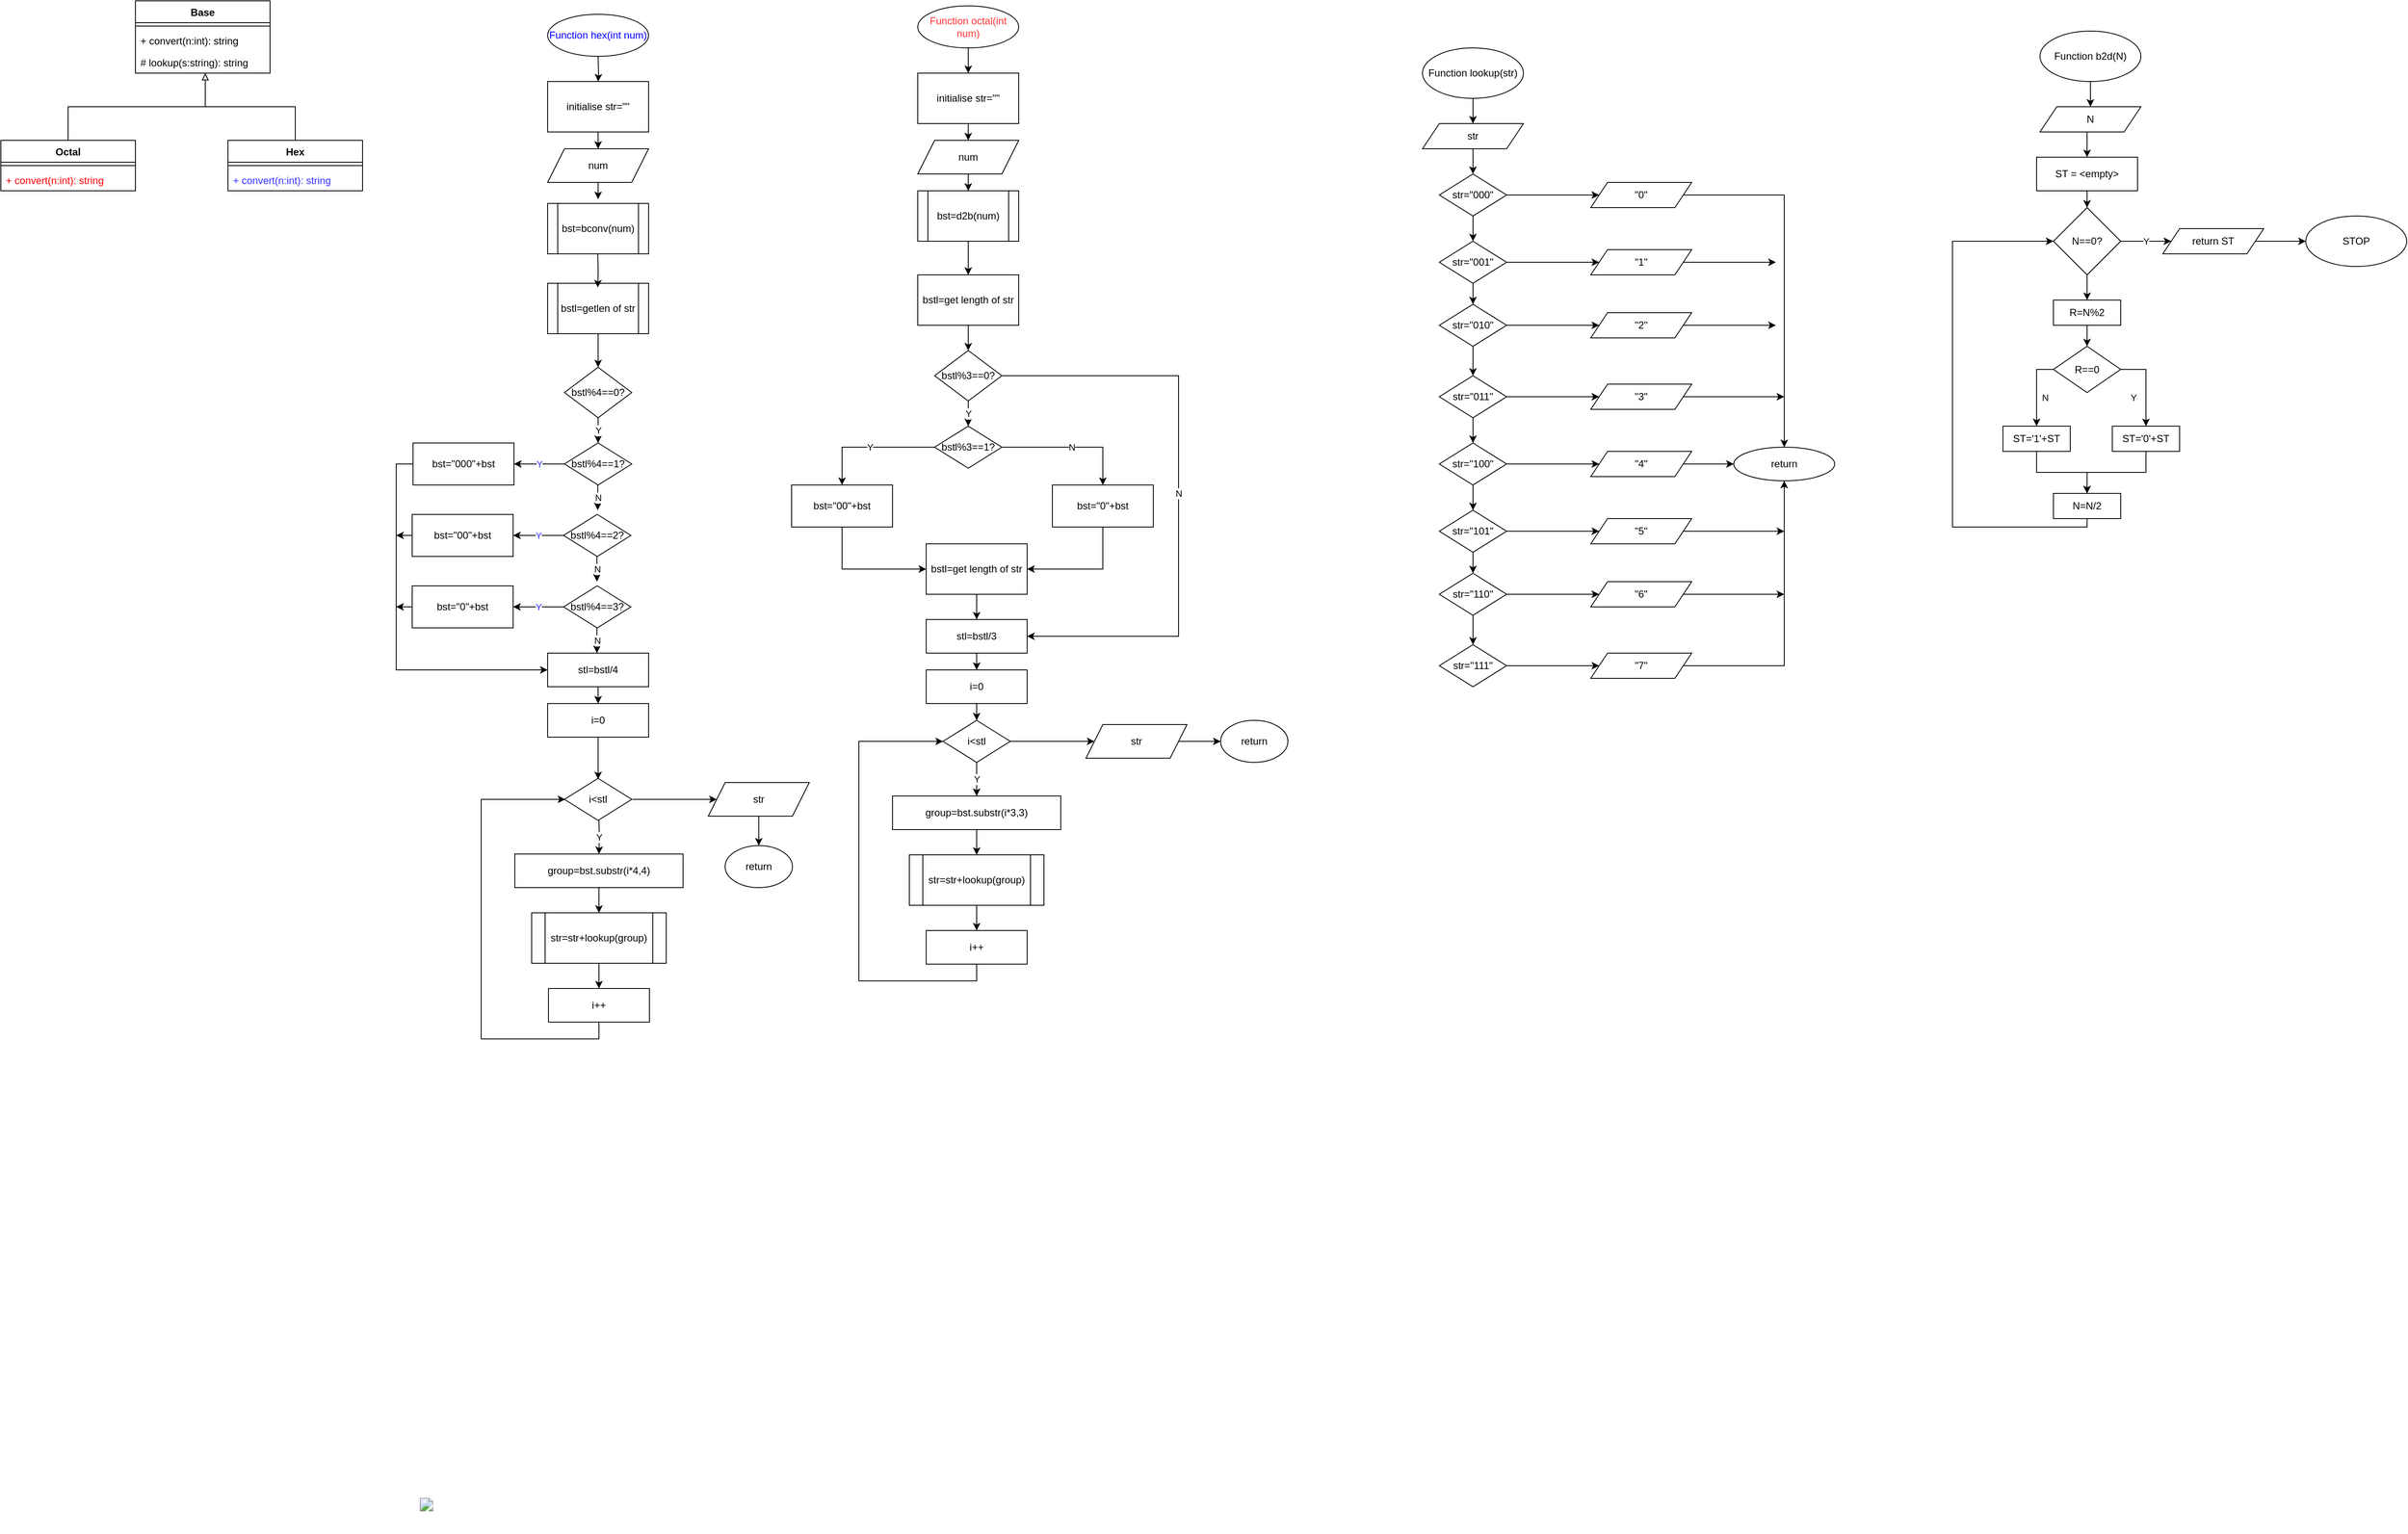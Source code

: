 <mxfile version="14.7.3" type="device"><diagram id="WZ2y0kcFD7Qu1_ci7FVv" name="Page-1"><mxGraphModel dx="2012" dy="1757" grid="1" gridSize="10" guides="1" tooltips="1" connect="1" arrows="1" fold="1" page="1" pageScale="1" pageWidth="827" pageHeight="1169" math="0" shadow="0"><root><mxCell id="0"/><mxCell id="1" parent="0"/><mxCell id="95zQDgm52c0PfrYz4R6K-76" value="" style="edgeStyle=orthogonalEdgeStyle;rounded=0;orthogonalLoop=1;jettySize=auto;html=1;" parent="1" source="95zQDgm52c0PfrYz4R6K-40" target="95zQDgm52c0PfrYz4R6K-42" edge="1"><mxGeometry relative="1" as="geometry"/></mxCell><mxCell id="95zQDgm52c0PfrYz4R6K-40" value="Function octal(int num)" style="ellipse;whiteSpace=wrap;html=1;fontColor=#FF3333;" parent="1" vertex="1"><mxGeometry x="310" y="-20" width="120" height="50" as="geometry"/></mxCell><mxCell id="95zQDgm52c0PfrYz4R6K-52" value="" style="edgeStyle=orthogonalEdgeStyle;rounded=0;orthogonalLoop=1;jettySize=auto;html=1;" parent="1" source="95zQDgm52c0PfrYz4R6K-41" target="95zQDgm52c0PfrYz4R6K-43" edge="1"><mxGeometry relative="1" as="geometry"/></mxCell><mxCell id="95zQDgm52c0PfrYz4R6K-41" value="num" style="shape=parallelogram;perimeter=parallelogramPerimeter;whiteSpace=wrap;html=1;fixedSize=1;" parent="1" vertex="1"><mxGeometry x="310" y="140" width="120" height="40" as="geometry"/></mxCell><mxCell id="95zQDgm52c0PfrYz4R6K-51" style="edgeStyle=orthogonalEdgeStyle;rounded=0;orthogonalLoop=1;jettySize=auto;html=1;exitX=0.5;exitY=1;exitDx=0;exitDy=0;entryX=0.5;entryY=0;entryDx=0;entryDy=0;" parent="1" source="95zQDgm52c0PfrYz4R6K-42" target="95zQDgm52c0PfrYz4R6K-41" edge="1"><mxGeometry relative="1" as="geometry"/></mxCell><mxCell id="95zQDgm52c0PfrYz4R6K-42" value="initialise str=&quot;&quot;" style="rounded=0;whiteSpace=wrap;html=1;" parent="1" vertex="1"><mxGeometry x="310" y="60" width="120" height="60" as="geometry"/></mxCell><mxCell id="95zQDgm52c0PfrYz4R6K-53" value="" style="edgeStyle=orthogonalEdgeStyle;rounded=0;orthogonalLoop=1;jettySize=auto;html=1;" parent="1" source="95zQDgm52c0PfrYz4R6K-43" target="95zQDgm52c0PfrYz4R6K-44" edge="1"><mxGeometry relative="1" as="geometry"/></mxCell><mxCell id="95zQDgm52c0PfrYz4R6K-43" value="bst=d2b(num)" style="shape=process;whiteSpace=wrap;html=1;backgroundOutline=1;" parent="1" vertex="1"><mxGeometry x="310" y="200" width="120" height="60" as="geometry"/></mxCell><mxCell id="95zQDgm52c0PfrYz4R6K-54" value="" style="edgeStyle=orthogonalEdgeStyle;rounded=0;orthogonalLoop=1;jettySize=auto;html=1;" parent="1" source="95zQDgm52c0PfrYz4R6K-44" target="95zQDgm52c0PfrYz4R6K-45" edge="1"><mxGeometry relative="1" as="geometry"/></mxCell><mxCell id="95zQDgm52c0PfrYz4R6K-44" value="bstl=get length of str" style="rounded=0;whiteSpace=wrap;html=1;" parent="1" vertex="1"><mxGeometry x="310" y="300" width="120" height="60" as="geometry"/></mxCell><mxCell id="95zQDgm52c0PfrYz4R6K-55" value="Y" style="edgeStyle=orthogonalEdgeStyle;rounded=0;orthogonalLoop=1;jettySize=auto;html=1;exitX=0.5;exitY=1;exitDx=0;exitDy=0;entryX=0.5;entryY=0;entryDx=0;entryDy=0;" parent="1" source="95zQDgm52c0PfrYz4R6K-45" target="95zQDgm52c0PfrYz4R6K-46" edge="1"><mxGeometry relative="1" as="geometry"/></mxCell><mxCell id="95zQDgm52c0PfrYz4R6K-89" value="N" style="edgeStyle=orthogonalEdgeStyle;rounded=0;orthogonalLoop=1;jettySize=auto;html=1;exitX=1;exitY=0.5;exitDx=0;exitDy=0;entryX=1;entryY=0.5;entryDx=0;entryDy=0;" parent="1" source="95zQDgm52c0PfrYz4R6K-45" target="95zQDgm52c0PfrYz4R6K-56" edge="1"><mxGeometry relative="1" as="geometry"><Array as="points"><mxPoint x="620" y="420"/><mxPoint x="620" y="730"/></Array></mxGeometry></mxCell><mxCell id="95zQDgm52c0PfrYz4R6K-45" value="bstl%3==0?" style="rhombus;whiteSpace=wrap;html=1;" parent="1" vertex="1"><mxGeometry x="330" y="390" width="80" height="60" as="geometry"/></mxCell><mxCell id="95zQDgm52c0PfrYz4R6K-48" value="Y" style="edgeStyle=orthogonalEdgeStyle;rounded=0;orthogonalLoop=1;jettySize=auto;html=1;exitX=0;exitY=0.5;exitDx=0;exitDy=0;entryX=0.5;entryY=0;entryDx=0;entryDy=0;" parent="1" source="95zQDgm52c0PfrYz4R6K-46" target="95zQDgm52c0PfrYz4R6K-47" edge="1"><mxGeometry relative="1" as="geometry"/></mxCell><mxCell id="95zQDgm52c0PfrYz4R6K-50" value="N" style="edgeStyle=orthogonalEdgeStyle;rounded=0;orthogonalLoop=1;jettySize=auto;html=1;exitX=1;exitY=0.5;exitDx=0;exitDy=0;entryX=0.5;entryY=0;entryDx=0;entryDy=0;" parent="1" source="95zQDgm52c0PfrYz4R6K-46" target="95zQDgm52c0PfrYz4R6K-49" edge="1"><mxGeometry relative="1" as="geometry"/></mxCell><mxCell id="95zQDgm52c0PfrYz4R6K-46" value="bstl%3==1?" style="rhombus;whiteSpace=wrap;html=1;" parent="1" vertex="1"><mxGeometry x="330" y="480" width="80" height="50" as="geometry"/></mxCell><mxCell id="95zQDgm52c0PfrYz4R6K-58" style="edgeStyle=orthogonalEdgeStyle;rounded=0;orthogonalLoop=1;jettySize=auto;html=1;exitX=0.5;exitY=1;exitDx=0;exitDy=0;entryX=0;entryY=0.5;entryDx=0;entryDy=0;" parent="1" source="95zQDgm52c0PfrYz4R6K-47" target="95zQDgm52c0PfrYz4R6K-57" edge="1"><mxGeometry relative="1" as="geometry"/></mxCell><mxCell id="95zQDgm52c0PfrYz4R6K-47" value="bst=&quot;00&quot;+bst" style="rounded=0;whiteSpace=wrap;html=1;" parent="1" vertex="1"><mxGeometry x="160" y="550" width="120" height="50" as="geometry"/></mxCell><mxCell id="95zQDgm52c0PfrYz4R6K-59" style="edgeStyle=orthogonalEdgeStyle;rounded=0;orthogonalLoop=1;jettySize=auto;html=1;exitX=0.5;exitY=1;exitDx=0;exitDy=0;entryX=1;entryY=0.5;entryDx=0;entryDy=0;" parent="1" source="95zQDgm52c0PfrYz4R6K-49" target="95zQDgm52c0PfrYz4R6K-57" edge="1"><mxGeometry relative="1" as="geometry"/></mxCell><mxCell id="95zQDgm52c0PfrYz4R6K-49" value="bst=&quot;0&quot;+bst" style="rounded=0;whiteSpace=wrap;html=1;" parent="1" vertex="1"><mxGeometry x="470" y="550" width="120" height="50" as="geometry"/></mxCell><mxCell id="95zQDgm52c0PfrYz4R6K-72" style="edgeStyle=orthogonalEdgeStyle;rounded=0;orthogonalLoop=1;jettySize=auto;html=1;exitX=0.5;exitY=1;exitDx=0;exitDy=0;entryX=0.5;entryY=0;entryDx=0;entryDy=0;" parent="1" source="95zQDgm52c0PfrYz4R6K-56" target="95zQDgm52c0PfrYz4R6K-61" edge="1"><mxGeometry relative="1" as="geometry"/></mxCell><mxCell id="95zQDgm52c0PfrYz4R6K-56" value="stl=bstl/3" style="rounded=0;whiteSpace=wrap;html=1;" parent="1" vertex="1"><mxGeometry x="320" y="710" width="120" height="40" as="geometry"/></mxCell><mxCell id="95zQDgm52c0PfrYz4R6K-60" style="edgeStyle=orthogonalEdgeStyle;rounded=0;orthogonalLoop=1;jettySize=auto;html=1;exitX=0.5;exitY=1;exitDx=0;exitDy=0;entryX=0.5;entryY=0;entryDx=0;entryDy=0;" parent="1" source="95zQDgm52c0PfrYz4R6K-57" target="95zQDgm52c0PfrYz4R6K-56" edge="1"><mxGeometry relative="1" as="geometry"/></mxCell><mxCell id="95zQDgm52c0PfrYz4R6K-57" value="bstl=get length of str" style="rounded=0;whiteSpace=wrap;html=1;" parent="1" vertex="1"><mxGeometry x="320" y="620" width="120" height="60" as="geometry"/></mxCell><mxCell id="95zQDgm52c0PfrYz4R6K-73" style="edgeStyle=orthogonalEdgeStyle;rounded=0;orthogonalLoop=1;jettySize=auto;html=1;exitX=0.5;exitY=1;exitDx=0;exitDy=0;entryX=0.5;entryY=0;entryDx=0;entryDy=0;" parent="1" source="95zQDgm52c0PfrYz4R6K-61" target="95zQDgm52c0PfrYz4R6K-62" edge="1"><mxGeometry relative="1" as="geometry"/></mxCell><mxCell id="95zQDgm52c0PfrYz4R6K-61" value="i=0" style="rounded=0;whiteSpace=wrap;html=1;" parent="1" vertex="1"><mxGeometry x="320" y="770" width="120" height="40" as="geometry"/></mxCell><mxCell id="95zQDgm52c0PfrYz4R6K-68" value="Y" style="edgeStyle=orthogonalEdgeStyle;rounded=0;orthogonalLoop=1;jettySize=auto;html=1;exitX=0.5;exitY=1;exitDx=0;exitDy=0;" parent="1" source="95zQDgm52c0PfrYz4R6K-62" target="95zQDgm52c0PfrYz4R6K-65" edge="1"><mxGeometry relative="1" as="geometry"/></mxCell><mxCell id="95zQDgm52c0PfrYz4R6K-69" style="edgeStyle=orthogonalEdgeStyle;rounded=0;orthogonalLoop=1;jettySize=auto;html=1;exitX=1;exitY=0.5;exitDx=0;exitDy=0;" parent="1" source="95zQDgm52c0PfrYz4R6K-62" edge="1"><mxGeometry relative="1" as="geometry"><mxPoint x="520" y="855" as="targetPoint"/></mxGeometry></mxCell><mxCell id="95zQDgm52c0PfrYz4R6K-62" value="i&amp;lt;stl" style="rhombus;whiteSpace=wrap;html=1;" parent="1" vertex="1"><mxGeometry x="340" y="830" width="80" height="50" as="geometry"/></mxCell><mxCell id="95zQDgm52c0PfrYz4R6K-75" value="" style="edgeStyle=orthogonalEdgeStyle;rounded=0;orthogonalLoop=1;jettySize=auto;html=1;" parent="1" source="95zQDgm52c0PfrYz4R6K-64" target="95zQDgm52c0PfrYz4R6K-66" edge="1"><mxGeometry relative="1" as="geometry"/></mxCell><mxCell id="95zQDgm52c0PfrYz4R6K-64" value="str=str+lookup(group)" style="shape=process;whiteSpace=wrap;html=1;backgroundOutline=1;" parent="1" vertex="1"><mxGeometry x="300" y="990" width="160" height="60" as="geometry"/></mxCell><mxCell id="95zQDgm52c0PfrYz4R6K-74" style="edgeStyle=orthogonalEdgeStyle;rounded=0;orthogonalLoop=1;jettySize=auto;html=1;exitX=0.5;exitY=1;exitDx=0;exitDy=0;entryX=0.5;entryY=0;entryDx=0;entryDy=0;" parent="1" source="95zQDgm52c0PfrYz4R6K-65" target="95zQDgm52c0PfrYz4R6K-64" edge="1"><mxGeometry relative="1" as="geometry"/></mxCell><mxCell id="95zQDgm52c0PfrYz4R6K-65" value="group=bst.substr(i*3,3)" style="rounded=0;whiteSpace=wrap;html=1;" parent="1" vertex="1"><mxGeometry x="280" y="920" width="200" height="40" as="geometry"/></mxCell><mxCell id="95zQDgm52c0PfrYz4R6K-67" style="edgeStyle=orthogonalEdgeStyle;rounded=0;orthogonalLoop=1;jettySize=auto;html=1;exitX=0.5;exitY=1;exitDx=0;exitDy=0;entryX=0;entryY=0.5;entryDx=0;entryDy=0;" parent="1" source="95zQDgm52c0PfrYz4R6K-66" target="95zQDgm52c0PfrYz4R6K-62" edge="1"><mxGeometry relative="1" as="geometry"><Array as="points"><mxPoint x="380" y="1140"/><mxPoint x="240" y="1140"/><mxPoint x="240" y="855"/></Array></mxGeometry></mxCell><mxCell id="95zQDgm52c0PfrYz4R6K-66" value="i++" style="rounded=0;whiteSpace=wrap;html=1;" parent="1" vertex="1"><mxGeometry x="320" y="1080" width="120" height="40" as="geometry"/></mxCell><mxCell id="95zQDgm52c0PfrYz4R6K-91" value="" style="edgeStyle=orthogonalEdgeStyle;rounded=0;orthogonalLoop=1;jettySize=auto;html=1;" parent="1" source="95zQDgm52c0PfrYz4R6K-71" target="95zQDgm52c0PfrYz4R6K-90" edge="1"><mxGeometry relative="1" as="geometry"/></mxCell><mxCell id="95zQDgm52c0PfrYz4R6K-71" value="str" style="shape=parallelogram;perimeter=parallelogramPerimeter;whiteSpace=wrap;html=1;fixedSize=1;" parent="1" vertex="1"><mxGeometry x="510" y="835" width="120" height="40" as="geometry"/></mxCell><mxCell id="95zQDgm52c0PfrYz4R6K-77" style="edgeStyle=orthogonalEdgeStyle;rounded=0;orthogonalLoop=1;jettySize=auto;html=1;exitX=1;exitY=0.5;exitDx=0;exitDy=0;entryX=0.5;entryY=0;entryDx=0;entryDy=0;" parent="1" source="95zQDgm52c0PfrYz4R6K-4" target="95zQDgm52c0PfrYz4R6K-81" edge="1"><mxGeometry relative="1" as="geometry"><mxPoint x="1320" y="340" as="targetPoint"/></mxGeometry></mxCell><mxCell id="YGSqyDXbmqPJNCdZ4Rmx-1" value="Function b2d(N)" style="ellipse;whiteSpace=wrap;html=1;" parent="1" vertex="1"><mxGeometry x="1644" y="10" width="120" height="60" as="geometry"/></mxCell><mxCell id="YGSqyDXbmqPJNCdZ4Rmx-2" value="STOP" style="ellipse;whiteSpace=wrap;html=1;" parent="1" vertex="1"><mxGeometry x="1960" y="230" width="120" height="60" as="geometry"/></mxCell><mxCell id="YGSqyDXbmqPJNCdZ4Rmx-3" value="N" style="shape=parallelogram;perimeter=parallelogramPerimeter;whiteSpace=wrap;html=1;fixedSize=1;" parent="1" vertex="1"><mxGeometry x="1644" y="100" width="120" height="30" as="geometry"/></mxCell><mxCell id="YGSqyDXbmqPJNCdZ4Rmx-9" style="edgeStyle=orthogonalEdgeStyle;rounded=0;orthogonalLoop=1;jettySize=auto;html=1;exitX=0.5;exitY=1;exitDx=0;exitDy=0;entryX=0.5;entryY=0;entryDx=0;entryDy=0;" parent="1" source="YGSqyDXbmqPJNCdZ4Rmx-1" target="YGSqyDXbmqPJNCdZ4Rmx-3" edge="1"><mxGeometry x="910" y="10" as="geometry"><mxPoint x="1704" y="80" as="sourcePoint"/></mxGeometry></mxCell><mxCell id="YGSqyDXbmqPJNCdZ4Rmx-4" value="ST = &amp;lt;empty&amp;gt;" style="rounded=0;whiteSpace=wrap;html=1;" parent="1" vertex="1"><mxGeometry x="1640" y="160" width="120" height="40" as="geometry"/></mxCell><mxCell id="YGSqyDXbmqPJNCdZ4Rmx-10" style="edgeStyle=orthogonalEdgeStyle;rounded=0;orthogonalLoop=1;jettySize=auto;html=1;exitX=0.5;exitY=1;exitDx=0;exitDy=0;entryX=0.5;entryY=0;entryDx=0;entryDy=0;" parent="1" source="YGSqyDXbmqPJNCdZ4Rmx-3" target="YGSqyDXbmqPJNCdZ4Rmx-4" edge="1"><mxGeometry x="910" y="10" as="geometry"/></mxCell><mxCell id="YGSqyDXbmqPJNCdZ4Rmx-6" value="Y" style="edgeStyle=orthogonalEdgeStyle;rounded=0;orthogonalLoop=1;jettySize=auto;html=1;exitX=1;exitY=0.5;exitDx=0;exitDy=0;" parent="1" source="YGSqyDXbmqPJNCdZ4Rmx-5" edge="1"><mxGeometry x="910" y="10" as="geometry"><mxPoint x="1800" y="260" as="targetPoint"/></mxGeometry></mxCell><mxCell id="YGSqyDXbmqPJNCdZ4Rmx-5" value="N==0?" style="rhombus;whiteSpace=wrap;html=1;" parent="1" vertex="1"><mxGeometry x="1660" y="220" width="80" height="80" as="geometry"/></mxCell><mxCell id="YGSqyDXbmqPJNCdZ4Rmx-11" style="edgeStyle=orthogonalEdgeStyle;rounded=0;orthogonalLoop=1;jettySize=auto;html=1;exitX=0.5;exitY=1;exitDx=0;exitDy=0;entryX=0.5;entryY=0;entryDx=0;entryDy=0;" parent="1" source="YGSqyDXbmqPJNCdZ4Rmx-4" target="YGSqyDXbmqPJNCdZ4Rmx-5" edge="1"><mxGeometry x="910" y="10" as="geometry"/></mxCell><mxCell id="YGSqyDXbmqPJNCdZ4Rmx-8" style="edgeStyle=orthogonalEdgeStyle;rounded=0;orthogonalLoop=1;jettySize=auto;html=1;exitX=1;exitY=0.5;exitDx=0;exitDy=0;entryX=0;entryY=0.5;entryDx=0;entryDy=0;" parent="1" source="YGSqyDXbmqPJNCdZ4Rmx-7" target="YGSqyDXbmqPJNCdZ4Rmx-2" edge="1"><mxGeometry x="910" y="10" as="geometry"/></mxCell><mxCell id="YGSqyDXbmqPJNCdZ4Rmx-7" value="return ST" style="shape=parallelogram;perimeter=parallelogramPerimeter;whiteSpace=wrap;html=1;fixedSize=1;" parent="1" vertex="1"><mxGeometry x="1790" y="245" width="120" height="30" as="geometry"/></mxCell><mxCell id="YGSqyDXbmqPJNCdZ4Rmx-12" value="R=N%2" style="rounded=0;whiteSpace=wrap;html=1;" parent="1" vertex="1"><mxGeometry x="1660" y="330" width="80" height="30" as="geometry"/></mxCell><mxCell id="YGSqyDXbmqPJNCdZ4Rmx-15" style="edgeStyle=orthogonalEdgeStyle;rounded=0;orthogonalLoop=1;jettySize=auto;html=1;exitX=0.5;exitY=1;exitDx=0;exitDy=0;entryX=0.5;entryY=0;entryDx=0;entryDy=0;" parent="1" source="YGSqyDXbmqPJNCdZ4Rmx-5" target="YGSqyDXbmqPJNCdZ4Rmx-12" edge="1"><mxGeometry x="910" y="10" as="geometry"/></mxCell><mxCell id="YGSqyDXbmqPJNCdZ4Rmx-14" style="edgeStyle=orthogonalEdgeStyle;rounded=0;orthogonalLoop=1;jettySize=auto;html=1;exitX=0.5;exitY=1;exitDx=0;exitDy=0;entryX=0;entryY=0.5;entryDx=0;entryDy=0;" parent="1" source="YGSqyDXbmqPJNCdZ4Rmx-13" target="YGSqyDXbmqPJNCdZ4Rmx-5" edge="1"><mxGeometry x="910" y="10" as="geometry"><Array as="points"><mxPoint x="1700" y="600"/><mxPoint x="1540" y="600"/><mxPoint x="1540" y="260"/></Array></mxGeometry></mxCell><mxCell id="YGSqyDXbmqPJNCdZ4Rmx-13" value="N=N/2" style="rounded=0;whiteSpace=wrap;html=1;" parent="1" vertex="1"><mxGeometry x="1660" y="560" width="80" height="30" as="geometry"/></mxCell><mxCell id="YGSqyDXbmqPJNCdZ4Rmx-18" style="edgeStyle=orthogonalEdgeStyle;rounded=0;orthogonalLoop=1;jettySize=auto;html=1;exitX=0.5;exitY=1;exitDx=0;exitDy=0;entryX=0.5;entryY=0;entryDx=0;entryDy=0;" parent="1" source="YGSqyDXbmqPJNCdZ4Rmx-16" target="YGSqyDXbmqPJNCdZ4Rmx-13" edge="1"><mxGeometry x="910" y="10" as="geometry"/></mxCell><mxCell id="YGSqyDXbmqPJNCdZ4Rmx-16" value="ST='0'+ST" style="rounded=0;whiteSpace=wrap;html=1;" parent="1" vertex="1"><mxGeometry x="1730" y="480" width="80" height="30" as="geometry"/></mxCell><mxCell id="kMnoJ-CRtBNepkBnAxMt-1" value="R==0" style="rhombus;whiteSpace=wrap;html=1;" parent="1" vertex="1"><mxGeometry x="1660" y="385" width="80" height="55" as="geometry"/></mxCell><mxCell id="YGSqyDXbmqPJNCdZ4Rmx-17" value="Y" style="edgeStyle=orthogonalEdgeStyle;rounded=0;orthogonalLoop=1;jettySize=auto;html=1;exitX=1;exitY=0.5;exitDx=0;exitDy=0;entryX=0.5;entryY=0;entryDx=0;entryDy=0;" parent="1" source="kMnoJ-CRtBNepkBnAxMt-1" target="YGSqyDXbmqPJNCdZ4Rmx-16" edge="1"><mxGeometry x="910" y="10" as="geometry"><Array as="points"><mxPoint x="1770" y="413"/></Array></mxGeometry></mxCell><mxCell id="kMnoJ-CRtBNepkBnAxMt-2" style="edgeStyle=orthogonalEdgeStyle;rounded=0;orthogonalLoop=1;jettySize=auto;html=1;exitX=0.5;exitY=1;exitDx=0;exitDy=0;entryX=0.5;entryY=0;entryDx=0;entryDy=0;" parent="1" source="YGSqyDXbmqPJNCdZ4Rmx-12" target="kMnoJ-CRtBNepkBnAxMt-1" edge="1"><mxGeometry x="910" y="10" as="geometry"><mxPoint x="1700" y="360" as="sourcePoint"/><mxPoint x="1700" y="450" as="targetPoint"/></mxGeometry></mxCell><mxCell id="kMnoJ-CRtBNepkBnAxMt-5" style="edgeStyle=orthogonalEdgeStyle;rounded=0;orthogonalLoop=1;jettySize=auto;html=1;exitX=0.5;exitY=1;exitDx=0;exitDy=0;entryX=0.5;entryY=0;entryDx=0;entryDy=0;" parent="1" source="kMnoJ-CRtBNepkBnAxMt-3" target="YGSqyDXbmqPJNCdZ4Rmx-13" edge="1"><mxGeometry x="910" y="10" as="geometry"/></mxCell><mxCell id="kMnoJ-CRtBNepkBnAxMt-3" value="ST='1'+ST" style="rounded=0;whiteSpace=wrap;html=1;" parent="1" vertex="1"><mxGeometry x="1600" y="480" width="80" height="30" as="geometry"/></mxCell><mxCell id="kMnoJ-CRtBNepkBnAxMt-4" value="N" style="edgeStyle=orthogonalEdgeStyle;rounded=0;orthogonalLoop=1;jettySize=auto;html=1;exitX=0;exitY=0.5;exitDx=0;exitDy=0;entryX=0.5;entryY=0;entryDx=0;entryDy=0;" parent="1" source="kMnoJ-CRtBNepkBnAxMt-1" target="kMnoJ-CRtBNepkBnAxMt-3" edge="1"><mxGeometry x="910" y="10" as="geometry"/></mxCell><mxCell id="95zQDgm52c0PfrYz4R6K-1" value="Function lookup(str)" style="ellipse;whiteSpace=wrap;html=1;" parent="1" vertex="1"><mxGeometry x="910" y="30" width="120" height="60" as="geometry"/></mxCell><mxCell id="95zQDgm52c0PfrYz4R6K-2" value="str=&quot;000&quot;" style="rhombus;whiteSpace=wrap;html=1;" parent="1" vertex="1"><mxGeometry x="930" y="180" width="80" height="50" as="geometry"/></mxCell><mxCell id="95zQDgm52c0PfrYz4R6K-22" style="edgeStyle=orthogonalEdgeStyle;rounded=0;orthogonalLoop=1;jettySize=auto;html=1;exitX=0.5;exitY=1;exitDx=0;exitDy=0;entryX=0.5;entryY=0;entryDx=0;entryDy=0;" parent="1" source="95zQDgm52c0PfrYz4R6K-3" target="95zQDgm52c0PfrYz4R6K-2" edge="1"><mxGeometry x="910" y="10" as="geometry"/></mxCell><mxCell id="95zQDgm52c0PfrYz4R6K-3" value="str" style="shape=parallelogram;perimeter=parallelogramPerimeter;whiteSpace=wrap;html=1;fixedSize=1;" parent="1" vertex="1"><mxGeometry x="910" y="120" width="120" height="30" as="geometry"/></mxCell><mxCell id="95zQDgm52c0PfrYz4R6K-21" style="edgeStyle=orthogonalEdgeStyle;rounded=0;orthogonalLoop=1;jettySize=auto;html=1;exitX=0.5;exitY=1;exitDx=0;exitDy=0;entryX=0.5;entryY=0;entryDx=0;entryDy=0;" parent="1" source="95zQDgm52c0PfrYz4R6K-1" target="95zQDgm52c0PfrYz4R6K-3" edge="1"><mxGeometry x="910" y="10" as="geometry"/></mxCell><mxCell id="95zQDgm52c0PfrYz4R6K-4" value="&quot;0&quot;" style="shape=parallelogram;perimeter=parallelogramPerimeter;whiteSpace=wrap;html=1;fixedSize=1;" parent="1" vertex="1"><mxGeometry x="1110" y="190" width="120" height="30" as="geometry"/></mxCell><mxCell id="95zQDgm52c0PfrYz4R6K-26" style="edgeStyle=orthogonalEdgeStyle;rounded=0;orthogonalLoop=1;jettySize=auto;html=1;exitX=1;exitY=0.5;exitDx=0;exitDy=0;entryX=0;entryY=0.5;entryDx=0;entryDy=0;" parent="1" source="95zQDgm52c0PfrYz4R6K-2" target="95zQDgm52c0PfrYz4R6K-4" edge="1"><mxGeometry x="910" y="10" as="geometry"/></mxCell><mxCell id="95zQDgm52c0PfrYz4R6K-7" value="str=&quot;001&quot;" style="rhombus;whiteSpace=wrap;html=1;" parent="1" vertex="1"><mxGeometry x="930" y="260" width="80" height="50" as="geometry"/></mxCell><mxCell id="95zQDgm52c0PfrYz4R6K-23" style="edgeStyle=orthogonalEdgeStyle;rounded=0;orthogonalLoop=1;jettySize=auto;html=1;exitX=0.5;exitY=1;exitDx=0;exitDy=0;" parent="1" source="95zQDgm52c0PfrYz4R6K-2" target="95zQDgm52c0PfrYz4R6K-7" edge="1"><mxGeometry x="910" y="10" as="geometry"/></mxCell><mxCell id="95zQDgm52c0PfrYz4R6K-82" style="edgeStyle=orthogonalEdgeStyle;rounded=0;orthogonalLoop=1;jettySize=auto;html=1;exitX=1;exitY=0.5;exitDx=0;exitDy=0;" parent="1" source="95zQDgm52c0PfrYz4R6K-8" edge="1"><mxGeometry relative="1" as="geometry"><mxPoint x="1330" y="285" as="targetPoint"/></mxGeometry></mxCell><mxCell id="95zQDgm52c0PfrYz4R6K-8" value="&quot;1&quot;" style="shape=parallelogram;perimeter=parallelogramPerimeter;whiteSpace=wrap;html=1;fixedSize=1;" parent="1" vertex="1"><mxGeometry x="1110" y="270" width="120" height="30" as="geometry"/></mxCell><mxCell id="95zQDgm52c0PfrYz4R6K-27" style="edgeStyle=orthogonalEdgeStyle;rounded=0;orthogonalLoop=1;jettySize=auto;html=1;exitX=1;exitY=0.5;exitDx=0;exitDy=0;entryX=0;entryY=0.5;entryDx=0;entryDy=0;" parent="1" source="95zQDgm52c0PfrYz4R6K-7" target="95zQDgm52c0PfrYz4R6K-8" edge="1"><mxGeometry x="910" y="10" as="geometry"/></mxCell><mxCell id="95zQDgm52c0PfrYz4R6K-9" value="str=&quot;010&quot;" style="rhombus;whiteSpace=wrap;html=1;" parent="1" vertex="1"><mxGeometry x="930" y="335" width="80" height="50" as="geometry"/></mxCell><mxCell id="95zQDgm52c0PfrYz4R6K-24" style="edgeStyle=orthogonalEdgeStyle;rounded=0;orthogonalLoop=1;jettySize=auto;html=1;exitX=0.5;exitY=1;exitDx=0;exitDy=0;entryX=0.5;entryY=0;entryDx=0;entryDy=0;" parent="1" source="95zQDgm52c0PfrYz4R6K-7" target="95zQDgm52c0PfrYz4R6K-9" edge="1"><mxGeometry x="910" y="10" as="geometry"/></mxCell><mxCell id="95zQDgm52c0PfrYz4R6K-83" style="edgeStyle=orthogonalEdgeStyle;rounded=0;orthogonalLoop=1;jettySize=auto;html=1;exitX=1;exitY=0.5;exitDx=0;exitDy=0;" parent="1" source="95zQDgm52c0PfrYz4R6K-10" edge="1"><mxGeometry relative="1" as="geometry"><mxPoint x="1330" y="360" as="targetPoint"/></mxGeometry></mxCell><mxCell id="95zQDgm52c0PfrYz4R6K-10" value="&quot;2&quot;" style="shape=parallelogram;perimeter=parallelogramPerimeter;whiteSpace=wrap;html=1;fixedSize=1;" parent="1" vertex="1"><mxGeometry x="1110" y="345" width="120" height="30" as="geometry"/></mxCell><mxCell id="95zQDgm52c0PfrYz4R6K-28" style="edgeStyle=orthogonalEdgeStyle;rounded=0;orthogonalLoop=1;jettySize=auto;html=1;exitX=1;exitY=0.5;exitDx=0;exitDy=0;" parent="1" source="95zQDgm52c0PfrYz4R6K-9" target="95zQDgm52c0PfrYz4R6K-10" edge="1"><mxGeometry x="910" y="10" as="geometry"/></mxCell><mxCell id="95zQDgm52c0PfrYz4R6K-11" value="str=&quot;011&quot;" style="rhombus;whiteSpace=wrap;html=1;" parent="1" vertex="1"><mxGeometry x="930" y="420" width="80" height="50" as="geometry"/></mxCell><mxCell id="95zQDgm52c0PfrYz4R6K-25" style="edgeStyle=orthogonalEdgeStyle;rounded=0;orthogonalLoop=1;jettySize=auto;html=1;exitX=0.5;exitY=1;exitDx=0;exitDy=0;entryX=0.5;entryY=0;entryDx=0;entryDy=0;" parent="1" source="95zQDgm52c0PfrYz4R6K-9" target="95zQDgm52c0PfrYz4R6K-11" edge="1"><mxGeometry x="910" y="10" as="geometry"/></mxCell><mxCell id="95zQDgm52c0PfrYz4R6K-85" style="edgeStyle=orthogonalEdgeStyle;rounded=0;orthogonalLoop=1;jettySize=auto;html=1;exitX=1;exitY=0.5;exitDx=0;exitDy=0;" parent="1" source="95zQDgm52c0PfrYz4R6K-12" edge="1"><mxGeometry relative="1" as="geometry"><mxPoint x="1340" y="445" as="targetPoint"/></mxGeometry></mxCell><mxCell id="95zQDgm52c0PfrYz4R6K-12" value="&quot;3&quot;" style="shape=parallelogram;perimeter=parallelogramPerimeter;whiteSpace=wrap;html=1;fixedSize=1;" parent="1" vertex="1"><mxGeometry x="1110" y="430" width="120" height="30" as="geometry"/></mxCell><mxCell id="95zQDgm52c0PfrYz4R6K-29" style="edgeStyle=orthogonalEdgeStyle;rounded=0;orthogonalLoop=1;jettySize=auto;html=1;exitX=1;exitY=0.5;exitDx=0;exitDy=0;entryX=0;entryY=0.5;entryDx=0;entryDy=0;" parent="1" source="95zQDgm52c0PfrYz4R6K-11" target="95zQDgm52c0PfrYz4R6K-12" edge="1"><mxGeometry x="910" y="10" as="geometry"/></mxCell><mxCell id="95zQDgm52c0PfrYz4R6K-13" value="str=&quot;100&quot;" style="rhombus;whiteSpace=wrap;html=1;" parent="1" vertex="1"><mxGeometry x="930" y="500" width="80" height="50" as="geometry"/></mxCell><mxCell id="95zQDgm52c0PfrYz4R6K-31" style="edgeStyle=orthogonalEdgeStyle;rounded=0;orthogonalLoop=1;jettySize=auto;html=1;exitX=0.5;exitY=1;exitDx=0;exitDy=0;entryX=0.5;entryY=0;entryDx=0;entryDy=0;" parent="1" source="95zQDgm52c0PfrYz4R6K-11" target="95zQDgm52c0PfrYz4R6K-13" edge="1"><mxGeometry x="910" y="10" as="geometry"/></mxCell><mxCell id="95zQDgm52c0PfrYz4R6K-84" style="edgeStyle=orthogonalEdgeStyle;rounded=0;orthogonalLoop=1;jettySize=auto;html=1;exitX=1;exitY=0.5;exitDx=0;exitDy=0;entryX=0;entryY=0.5;entryDx=0;entryDy=0;" parent="1" source="95zQDgm52c0PfrYz4R6K-14" target="95zQDgm52c0PfrYz4R6K-81" edge="1"><mxGeometry relative="1" as="geometry"/></mxCell><mxCell id="95zQDgm52c0PfrYz4R6K-14" value="&quot;4&quot;" style="shape=parallelogram;perimeter=parallelogramPerimeter;whiteSpace=wrap;html=1;fixedSize=1;" parent="1" vertex="1"><mxGeometry x="1110" y="510" width="120" height="30" as="geometry"/></mxCell><mxCell id="95zQDgm52c0PfrYz4R6K-30" value="&#10;&#10;&lt;img src=&quot;https://huddersfield.brightspace.com/d2l/common/viewFile.d2lfile/Content/L2NvbnRlbnQvZW5mb3JjZWQvODMyMzQtWFBYMTA0MS0xOTIwL2ltYWdlL28yZC5wbmc/o2d.png?ou=83234&quot;&gt;&#10;&#10;" style="edgeStyle=orthogonalEdgeStyle;rounded=0;orthogonalLoop=1;jettySize=auto;html=1;exitX=1;exitY=0.5;exitDx=0;exitDy=0;entryX=0;entryY=0.5;entryDx=0;entryDy=0;" parent="1" source="95zQDgm52c0PfrYz4R6K-13" target="95zQDgm52c0PfrYz4R6K-14" edge="1"><mxGeometry x="910" y="10" as="geometry"><mxPoint x="-1340" y="1239" as="offset"/></mxGeometry></mxCell><mxCell id="95zQDgm52c0PfrYz4R6K-15" value="str=&quot;101&quot;" style="rhombus;whiteSpace=wrap;html=1;" parent="1" vertex="1"><mxGeometry x="930" y="580" width="80" height="50" as="geometry"/></mxCell><mxCell id="95zQDgm52c0PfrYz4R6K-32" style="edgeStyle=orthogonalEdgeStyle;rounded=0;orthogonalLoop=1;jettySize=auto;html=1;exitX=0.5;exitY=1;exitDx=0;exitDy=0;entryX=0.5;entryY=0;entryDx=0;entryDy=0;" parent="1" source="95zQDgm52c0PfrYz4R6K-13" target="95zQDgm52c0PfrYz4R6K-15" edge="1"><mxGeometry x="910" y="10" as="geometry"/></mxCell><mxCell id="95zQDgm52c0PfrYz4R6K-87" style="edgeStyle=orthogonalEdgeStyle;rounded=0;orthogonalLoop=1;jettySize=auto;html=1;exitX=1;exitY=0.5;exitDx=0;exitDy=0;" parent="1" source="95zQDgm52c0PfrYz4R6K-16" edge="1"><mxGeometry relative="1" as="geometry"><mxPoint x="1340" y="605" as="targetPoint"/></mxGeometry></mxCell><mxCell id="95zQDgm52c0PfrYz4R6K-16" value="&quot;5&quot;" style="shape=parallelogram;perimeter=parallelogramPerimeter;whiteSpace=wrap;html=1;fixedSize=1;" parent="1" vertex="1"><mxGeometry x="1110" y="590" width="120" height="30" as="geometry"/></mxCell><mxCell id="95zQDgm52c0PfrYz4R6K-34" value="" style="edgeStyle=orthogonalEdgeStyle;rounded=0;orthogonalLoop=1;jettySize=auto;html=1;" parent="1" source="95zQDgm52c0PfrYz4R6K-15" target="95zQDgm52c0PfrYz4R6K-16" edge="1"><mxGeometry x="910" y="10" as="geometry"/></mxCell><mxCell id="95zQDgm52c0PfrYz4R6K-17" value="str=&quot;110&quot;" style="rhombus;whiteSpace=wrap;html=1;" parent="1" vertex="1"><mxGeometry x="930" y="655" width="80" height="50" as="geometry"/></mxCell><mxCell id="95zQDgm52c0PfrYz4R6K-33" style="edgeStyle=orthogonalEdgeStyle;rounded=0;orthogonalLoop=1;jettySize=auto;html=1;exitX=0.5;exitY=1;exitDx=0;exitDy=0;entryX=0.5;entryY=0;entryDx=0;entryDy=0;" parent="1" source="95zQDgm52c0PfrYz4R6K-15" target="95zQDgm52c0PfrYz4R6K-17" edge="1"><mxGeometry x="910" y="10" as="geometry"/></mxCell><mxCell id="95zQDgm52c0PfrYz4R6K-88" style="edgeStyle=orthogonalEdgeStyle;rounded=0;orthogonalLoop=1;jettySize=auto;html=1;exitX=1;exitY=0.5;exitDx=0;exitDy=0;" parent="1" source="95zQDgm52c0PfrYz4R6K-18" edge="1"><mxGeometry relative="1" as="geometry"><mxPoint x="1340" y="680" as="targetPoint"/></mxGeometry></mxCell><mxCell id="95zQDgm52c0PfrYz4R6K-18" value="&quot;6&quot;" style="shape=parallelogram;perimeter=parallelogramPerimeter;whiteSpace=wrap;html=1;fixedSize=1;" parent="1" vertex="1"><mxGeometry x="1110" y="665" width="120" height="30" as="geometry"/></mxCell><mxCell id="95zQDgm52c0PfrYz4R6K-35" value="" style="edgeStyle=orthogonalEdgeStyle;rounded=0;orthogonalLoop=1;jettySize=auto;html=1;" parent="1" source="95zQDgm52c0PfrYz4R6K-17" target="95zQDgm52c0PfrYz4R6K-18" edge="1"><mxGeometry x="910" y="10" as="geometry"/></mxCell><mxCell id="95zQDgm52c0PfrYz4R6K-19" value="str=&quot;111&quot;" style="rhombus;whiteSpace=wrap;html=1;" parent="1" vertex="1"><mxGeometry x="930" y="740" width="80" height="50" as="geometry"/></mxCell><mxCell id="95zQDgm52c0PfrYz4R6K-36" value="" style="edgeStyle=orthogonalEdgeStyle;rounded=0;orthogonalLoop=1;jettySize=auto;html=1;" parent="1" source="95zQDgm52c0PfrYz4R6K-17" target="95zQDgm52c0PfrYz4R6K-19" edge="1"><mxGeometry x="910" y="10" as="geometry"/></mxCell><mxCell id="95zQDgm52c0PfrYz4R6K-86" style="edgeStyle=orthogonalEdgeStyle;rounded=0;orthogonalLoop=1;jettySize=auto;html=1;exitX=1;exitY=0.5;exitDx=0;exitDy=0;entryX=0.5;entryY=1;entryDx=0;entryDy=0;" parent="1" source="95zQDgm52c0PfrYz4R6K-20" target="95zQDgm52c0PfrYz4R6K-81" edge="1"><mxGeometry relative="1" as="geometry"/></mxCell><mxCell id="95zQDgm52c0PfrYz4R6K-20" value="&quot;7&quot;" style="shape=parallelogram;perimeter=parallelogramPerimeter;whiteSpace=wrap;html=1;fixedSize=1;" parent="1" vertex="1"><mxGeometry x="1110" y="750" width="120" height="30" as="geometry"/></mxCell><mxCell id="95zQDgm52c0PfrYz4R6K-37" value="" style="edgeStyle=orthogonalEdgeStyle;rounded=0;orthogonalLoop=1;jettySize=auto;html=1;" parent="1" source="95zQDgm52c0PfrYz4R6K-19" target="95zQDgm52c0PfrYz4R6K-20" edge="1"><mxGeometry x="910" y="10" as="geometry"/></mxCell><mxCell id="95zQDgm52c0PfrYz4R6K-81" value="return" style="ellipse;whiteSpace=wrap;html=1;" parent="1" vertex="1"><mxGeometry x="1280" y="505" width="120" height="40" as="geometry"/></mxCell><mxCell id="95zQDgm52c0PfrYz4R6K-90" value="return" style="ellipse;whiteSpace=wrap;html=1;" parent="1" vertex="1"><mxGeometry x="670" y="830" width="80" height="50" as="geometry"/></mxCell><mxCell id="AxTQFYPILGZ_iv4yOCJ5-1" value="Function hex(int num)" style="ellipse;whiteSpace=wrap;html=1;fontColor=#0000FF;" vertex="1" parent="1"><mxGeometry x="-130" y="-10" width="120" height="50" as="geometry"/></mxCell><mxCell id="AxTQFYPILGZ_iv4yOCJ5-2" value="initialise str=&quot;&quot;" style="rounded=0;whiteSpace=wrap;html=1;" vertex="1" parent="1"><mxGeometry x="-130" y="70" width="120" height="60" as="geometry"/></mxCell><mxCell id="AxTQFYPILGZ_iv4yOCJ5-3" value="" style="edgeStyle=orthogonalEdgeStyle;rounded=0;orthogonalLoop=1;jettySize=auto;html=1;" edge="1" target="AxTQFYPILGZ_iv4yOCJ5-2" parent="1"><mxGeometry relative="1" as="geometry"><mxPoint x="-70" y="40" as="sourcePoint"/></mxGeometry></mxCell><mxCell id="AxTQFYPILGZ_iv4yOCJ5-4" value="Base" style="swimlane;fontStyle=1;align=center;verticalAlign=top;childLayout=stackLayout;horizontal=1;startSize=26;horizontalStack=0;resizeParent=1;resizeParentMax=0;resizeLast=0;collapsible=1;marginBottom=0;" vertex="1" parent="1"><mxGeometry x="-620" y="-26" width="160" height="86" as="geometry"/></mxCell><mxCell id="AxTQFYPILGZ_iv4yOCJ5-6" value="" style="line;strokeWidth=1;fillColor=none;align=left;verticalAlign=middle;spacingTop=-1;spacingLeft=3;spacingRight=3;rotatable=0;labelPosition=right;points=[];portConstraint=eastwest;" vertex="1" parent="AxTQFYPILGZ_iv4yOCJ5-4"><mxGeometry y="26" width="160" height="8" as="geometry"/></mxCell><mxCell id="AxTQFYPILGZ_iv4yOCJ5-7" value="+ convert(n:int): string" style="text;strokeColor=none;fillColor=none;align=left;verticalAlign=top;spacingLeft=4;spacingRight=4;overflow=hidden;rotatable=0;points=[[0,0.5],[1,0.5]];portConstraint=eastwest;" vertex="1" parent="AxTQFYPILGZ_iv4yOCJ5-4"><mxGeometry y="34" width="160" height="26" as="geometry"/></mxCell><mxCell id="AxTQFYPILGZ_iv4yOCJ5-8" value="# lookup(s:string): string" style="text;strokeColor=none;fillColor=none;align=left;verticalAlign=top;spacingLeft=4;spacingRight=4;overflow=hidden;rotatable=0;points=[[0,0.5],[1,0.5]];portConstraint=eastwest;" vertex="1" parent="AxTQFYPILGZ_iv4yOCJ5-4"><mxGeometry y="60" width="160" height="26" as="geometry"/></mxCell><mxCell id="AxTQFYPILGZ_iv4yOCJ5-17" style="edgeStyle=orthogonalEdgeStyle;rounded=0;orthogonalLoop=1;jettySize=auto;html=1;exitX=0.5;exitY=0;exitDx=0;exitDy=0;entryX=0.519;entryY=1;entryDx=0;entryDy=0;entryPerimeter=0;endArrow=block;endFill=0;" edge="1" parent="1" source="AxTQFYPILGZ_iv4yOCJ5-9" target="AxTQFYPILGZ_iv4yOCJ5-8"><mxGeometry relative="1" as="geometry"/></mxCell><mxCell id="AxTQFYPILGZ_iv4yOCJ5-9" value="Octal" style="swimlane;fontStyle=1;align=center;verticalAlign=top;childLayout=stackLayout;horizontal=1;startSize=26;horizontalStack=0;resizeParent=1;resizeParentMax=0;resizeLast=0;collapsible=1;marginBottom=0;" vertex="1" parent="1"><mxGeometry x="-780" y="140" width="160" height="60" as="geometry"/></mxCell><mxCell id="AxTQFYPILGZ_iv4yOCJ5-10" value="" style="line;strokeWidth=1;fillColor=none;align=left;verticalAlign=middle;spacingTop=-1;spacingLeft=3;spacingRight=3;rotatable=0;labelPosition=right;points=[];portConstraint=eastwest;" vertex="1" parent="AxTQFYPILGZ_iv4yOCJ5-9"><mxGeometry y="26" width="160" height="8" as="geometry"/></mxCell><mxCell id="AxTQFYPILGZ_iv4yOCJ5-11" value="+ convert(n:int): string" style="text;strokeColor=none;fillColor=none;align=left;verticalAlign=top;spacingLeft=4;spacingRight=4;overflow=hidden;rotatable=0;points=[[0,0.5],[1,0.5]];portConstraint=eastwest;fontColor=#FF0000;" vertex="1" parent="AxTQFYPILGZ_iv4yOCJ5-9"><mxGeometry y="34" width="160" height="26" as="geometry"/></mxCell><mxCell id="AxTQFYPILGZ_iv4yOCJ5-18" style="edgeStyle=orthogonalEdgeStyle;rounded=0;orthogonalLoop=1;jettySize=auto;html=1;exitX=0.5;exitY=0;exitDx=0;exitDy=0;endArrow=none;endFill=0;" edge="1" parent="1" source="AxTQFYPILGZ_iv4yOCJ5-13"><mxGeometry relative="1" as="geometry"><mxPoint x="-540" y="100" as="targetPoint"/><Array as="points"><mxPoint x="-430" y="100"/></Array></mxGeometry></mxCell><mxCell id="AxTQFYPILGZ_iv4yOCJ5-13" value="Hex" style="swimlane;fontStyle=1;align=center;verticalAlign=top;childLayout=stackLayout;horizontal=1;startSize=26;horizontalStack=0;resizeParent=1;resizeParentMax=0;resizeLast=0;collapsible=1;marginBottom=0;" vertex="1" parent="1"><mxGeometry x="-510" y="140" width="160" height="60" as="geometry"/></mxCell><mxCell id="AxTQFYPILGZ_iv4yOCJ5-14" value="" style="line;strokeWidth=1;fillColor=none;align=left;verticalAlign=middle;spacingTop=-1;spacingLeft=3;spacingRight=3;rotatable=0;labelPosition=right;points=[];portConstraint=eastwest;" vertex="1" parent="AxTQFYPILGZ_iv4yOCJ5-13"><mxGeometry y="26" width="160" height="8" as="geometry"/></mxCell><mxCell id="AxTQFYPILGZ_iv4yOCJ5-15" value="+ convert(n:int): string" style="text;strokeColor=none;fillColor=none;align=left;verticalAlign=top;spacingLeft=4;spacingRight=4;overflow=hidden;rotatable=0;points=[[0,0.5],[1,0.5]];portConstraint=eastwest;fontColor=#3333FF;" vertex="1" parent="AxTQFYPILGZ_iv4yOCJ5-13"><mxGeometry y="34" width="160" height="26" as="geometry"/></mxCell><mxCell id="AxTQFYPILGZ_iv4yOCJ5-19" value="" style="edgeStyle=orthogonalEdgeStyle;rounded=0;orthogonalLoop=1;jettySize=auto;html=1;" edge="1" source="AxTQFYPILGZ_iv4yOCJ5-20" parent="1"><mxGeometry relative="1" as="geometry"><mxPoint x="-70" y="210" as="targetPoint"/></mxGeometry></mxCell><mxCell id="AxTQFYPILGZ_iv4yOCJ5-20" value="num" style="shape=parallelogram;perimeter=parallelogramPerimeter;whiteSpace=wrap;html=1;fixedSize=1;" vertex="1" parent="1"><mxGeometry x="-130" y="150" width="120" height="40" as="geometry"/></mxCell><mxCell id="AxTQFYPILGZ_iv4yOCJ5-21" style="edgeStyle=orthogonalEdgeStyle;rounded=0;orthogonalLoop=1;jettySize=auto;html=1;exitX=0.5;exitY=1;exitDx=0;exitDy=0;entryX=0.5;entryY=0;entryDx=0;entryDy=0;" edge="1" target="AxTQFYPILGZ_iv4yOCJ5-20" parent="1"><mxGeometry relative="1" as="geometry"><mxPoint x="-70" y="130" as="sourcePoint"/></mxGeometry></mxCell><mxCell id="AxTQFYPILGZ_iv4yOCJ5-22" value="bst=bconv(num)" style="shape=process;whiteSpace=wrap;html=1;backgroundOutline=1;" vertex="1" parent="1"><mxGeometry x="-130" y="215" width="120" height="60" as="geometry"/></mxCell><mxCell id="AxTQFYPILGZ_iv4yOCJ5-27" value="bstl=getlen of str" style="shape=process;whiteSpace=wrap;html=1;backgroundOutline=1;" vertex="1" parent="1"><mxGeometry x="-130" y="310" width="120" height="60" as="geometry"/></mxCell><mxCell id="AxTQFYPILGZ_iv4yOCJ5-28" value="" style="edgeStyle=orthogonalEdgeStyle;rounded=0;orthogonalLoop=1;jettySize=auto;html=1;" edge="1" source="AxTQFYPILGZ_iv4yOCJ5-27" parent="1"><mxGeometry relative="1" as="geometry"><mxPoint x="-70" y="410" as="targetPoint"/></mxGeometry></mxCell><mxCell id="AxTQFYPILGZ_iv4yOCJ5-29" value="" style="edgeStyle=orthogonalEdgeStyle;rounded=0;orthogonalLoop=1;jettySize=auto;html=1;" edge="1" parent="1"><mxGeometry relative="1" as="geometry"><mxPoint x="-70.42" y="275.0" as="sourcePoint"/><mxPoint x="-70.42" y="315" as="targetPoint"/></mxGeometry></mxCell><mxCell id="AxTQFYPILGZ_iv4yOCJ5-32" value="Y" style="edgeStyle=orthogonalEdgeStyle;rounded=0;orthogonalLoop=1;jettySize=auto;html=1;exitX=0.5;exitY=1;exitDx=0;exitDy=0;entryX=0.5;entryY=0;entryDx=0;entryDy=0;" edge="1" source="AxTQFYPILGZ_iv4yOCJ5-33" target="AxTQFYPILGZ_iv4yOCJ5-34" parent="1"><mxGeometry relative="1" as="geometry"/></mxCell><mxCell id="AxTQFYPILGZ_iv4yOCJ5-33" value="bstl%4==0?" style="rhombus;whiteSpace=wrap;html=1;" vertex="1" parent="1"><mxGeometry x="-110" y="410" width="80" height="60" as="geometry"/></mxCell><mxCell id="AxTQFYPILGZ_iv4yOCJ5-37" value="Y" style="edgeStyle=orthogonalEdgeStyle;rounded=0;orthogonalLoop=1;jettySize=auto;html=1;exitX=0;exitY=0.5;exitDx=0;exitDy=0;entryX=1;entryY=0.5;entryDx=0;entryDy=0;fontColor=#3333FF;endArrow=classic;endFill=1;" edge="1" parent="1" source="AxTQFYPILGZ_iv4yOCJ5-34" target="AxTQFYPILGZ_iv4yOCJ5-35"><mxGeometry relative="1" as="geometry"><Array as="points"><mxPoint x="-160" y="525"/></Array></mxGeometry></mxCell><mxCell id="AxTQFYPILGZ_iv4yOCJ5-34" value="bstl%4==1?" style="rhombus;whiteSpace=wrap;html=1;" vertex="1" parent="1"><mxGeometry x="-110" y="500" width="80" height="50" as="geometry"/></mxCell><mxCell id="AxTQFYPILGZ_iv4yOCJ5-66" style="edgeStyle=orthogonalEdgeStyle;rounded=0;orthogonalLoop=1;jettySize=auto;html=1;exitX=0;exitY=0.5;exitDx=0;exitDy=0;entryX=0;entryY=0.5;entryDx=0;entryDy=0;fontColor=#3333FF;endArrow=classic;endFill=1;" edge="1" parent="1" source="AxTQFYPILGZ_iv4yOCJ5-35" target="AxTQFYPILGZ_iv4yOCJ5-61"><mxGeometry relative="1" as="geometry"/></mxCell><mxCell id="AxTQFYPILGZ_iv4yOCJ5-35" value="bst=&quot;000&quot;+bst" style="rounded=0;whiteSpace=wrap;html=1;" vertex="1" parent="1"><mxGeometry x="-290" y="500" width="120" height="50" as="geometry"/></mxCell><mxCell id="AxTQFYPILGZ_iv4yOCJ5-36" value="N" style="edgeStyle=orthogonalEdgeStyle;rounded=0;orthogonalLoop=1;jettySize=auto;html=1;exitX=0.5;exitY=1;exitDx=0;exitDy=0;entryX=0.5;entryY=0;entryDx=0;entryDy=0;" edge="1" parent="1"><mxGeometry relative="1" as="geometry"><mxPoint x="-70.42" y="550" as="sourcePoint"/><mxPoint x="-70.42" y="580" as="targetPoint"/></mxGeometry></mxCell><mxCell id="AxTQFYPILGZ_iv4yOCJ5-39" value="Y" style="edgeStyle=orthogonalEdgeStyle;rounded=0;orthogonalLoop=1;jettySize=auto;html=1;exitX=0;exitY=0.5;exitDx=0;exitDy=0;entryX=1;entryY=0.5;entryDx=0;entryDy=0;fontColor=#3333FF;endArrow=classic;endFill=1;" edge="1" source="AxTQFYPILGZ_iv4yOCJ5-40" target="AxTQFYPILGZ_iv4yOCJ5-41" parent="1"><mxGeometry relative="1" as="geometry"><Array as="points"><mxPoint x="-161" y="610"/></Array></mxGeometry></mxCell><mxCell id="AxTQFYPILGZ_iv4yOCJ5-40" value="bstl%4==2?" style="rhombus;whiteSpace=wrap;html=1;" vertex="1" parent="1"><mxGeometry x="-111" y="585" width="80" height="50" as="geometry"/></mxCell><mxCell id="AxTQFYPILGZ_iv4yOCJ5-68" style="edgeStyle=orthogonalEdgeStyle;rounded=0;orthogonalLoop=1;jettySize=auto;html=1;exitX=0;exitY=0.5;exitDx=0;exitDy=0;fontColor=#3333FF;endArrow=classic;endFill=1;" edge="1" parent="1" source="AxTQFYPILGZ_iv4yOCJ5-41"><mxGeometry relative="1" as="geometry"><mxPoint x="-310" y="609.667" as="targetPoint"/></mxGeometry></mxCell><mxCell id="AxTQFYPILGZ_iv4yOCJ5-41" value="bst=&quot;00&quot;+bst" style="rounded=0;whiteSpace=wrap;html=1;" vertex="1" parent="1"><mxGeometry x="-291" y="585" width="120" height="50" as="geometry"/></mxCell><mxCell id="AxTQFYPILGZ_iv4yOCJ5-42" value="N" style="edgeStyle=orthogonalEdgeStyle;rounded=0;orthogonalLoop=1;jettySize=auto;html=1;exitX=0.5;exitY=1;exitDx=0;exitDy=0;entryX=0.5;entryY=0;entryDx=0;entryDy=0;" edge="1" parent="1"><mxGeometry relative="1" as="geometry"><mxPoint x="-71.42" y="635" as="sourcePoint"/><mxPoint x="-71.42" y="665" as="targetPoint"/></mxGeometry></mxCell><mxCell id="AxTQFYPILGZ_iv4yOCJ5-43" value="Y" style="edgeStyle=orthogonalEdgeStyle;rounded=0;orthogonalLoop=1;jettySize=auto;html=1;exitX=0;exitY=0.5;exitDx=0;exitDy=0;entryX=1;entryY=0.5;entryDx=0;entryDy=0;fontColor=#3333FF;endArrow=classic;endFill=1;" edge="1" source="AxTQFYPILGZ_iv4yOCJ5-44" target="AxTQFYPILGZ_iv4yOCJ5-45" parent="1"><mxGeometry relative="1" as="geometry"><Array as="points"><mxPoint x="-161" y="695"/></Array></mxGeometry></mxCell><mxCell id="AxTQFYPILGZ_iv4yOCJ5-44" value="bstl%4==3?" style="rhombus;whiteSpace=wrap;html=1;" vertex="1" parent="1"><mxGeometry x="-111" y="670" width="80" height="50" as="geometry"/></mxCell><mxCell id="AxTQFYPILGZ_iv4yOCJ5-69" style="edgeStyle=orthogonalEdgeStyle;rounded=0;orthogonalLoop=1;jettySize=auto;html=1;exitX=0;exitY=0.5;exitDx=0;exitDy=0;fontColor=#3333FF;endArrow=classic;endFill=1;" edge="1" parent="1" source="AxTQFYPILGZ_iv4yOCJ5-45"><mxGeometry relative="1" as="geometry"><mxPoint x="-310" y="694.667" as="targetPoint"/></mxGeometry></mxCell><mxCell id="AxTQFYPILGZ_iv4yOCJ5-45" value="bst=&quot;0&quot;+bst" style="rounded=0;whiteSpace=wrap;html=1;" vertex="1" parent="1"><mxGeometry x="-291" y="670" width="120" height="50" as="geometry"/></mxCell><mxCell id="AxTQFYPILGZ_iv4yOCJ5-46" value="N" style="edgeStyle=orthogonalEdgeStyle;rounded=0;orthogonalLoop=1;jettySize=auto;html=1;exitX=0.5;exitY=1;exitDx=0;exitDy=0;entryX=0.5;entryY=0;entryDx=0;entryDy=0;" edge="1" parent="1"><mxGeometry relative="1" as="geometry"><mxPoint x="-71.42" y="720" as="sourcePoint"/><mxPoint x="-71.42" y="750" as="targetPoint"/></mxGeometry></mxCell><mxCell id="AxTQFYPILGZ_iv4yOCJ5-48" value="Y" style="edgeStyle=orthogonalEdgeStyle;rounded=0;orthogonalLoop=1;jettySize=auto;html=1;exitX=0.5;exitY=1;exitDx=0;exitDy=0;" edge="1" target="AxTQFYPILGZ_iv4yOCJ5-54" parent="1"><mxGeometry relative="1" as="geometry"><mxPoint x="-69.0" y="949" as="sourcePoint"/></mxGeometry></mxCell><mxCell id="AxTQFYPILGZ_iv4yOCJ5-49" style="edgeStyle=orthogonalEdgeStyle;rounded=0;orthogonalLoop=1;jettySize=auto;html=1;exitX=1;exitY=0.5;exitDx=0;exitDy=0;" edge="1" parent="1"><mxGeometry relative="1" as="geometry"><mxPoint x="71" y="924" as="targetPoint"/><mxPoint x="-29.0" y="924" as="sourcePoint"/></mxGeometry></mxCell><mxCell id="AxTQFYPILGZ_iv4yOCJ5-50" value="i&amp;lt;stl" style="rhombus;whiteSpace=wrap;html=1;" vertex="1" parent="1"><mxGeometry x="-110" y="899" width="80" height="50" as="geometry"/></mxCell><mxCell id="AxTQFYPILGZ_iv4yOCJ5-51" value="" style="edgeStyle=orthogonalEdgeStyle;rounded=0;orthogonalLoop=1;jettySize=auto;html=1;" edge="1" source="AxTQFYPILGZ_iv4yOCJ5-52" target="AxTQFYPILGZ_iv4yOCJ5-56" parent="1"><mxGeometry relative="1" as="geometry"/></mxCell><mxCell id="AxTQFYPILGZ_iv4yOCJ5-52" value="str=str+lookup(group)" style="shape=process;whiteSpace=wrap;html=1;backgroundOutline=1;" vertex="1" parent="1"><mxGeometry x="-149" y="1059" width="160" height="60" as="geometry"/></mxCell><mxCell id="AxTQFYPILGZ_iv4yOCJ5-53" style="edgeStyle=orthogonalEdgeStyle;rounded=0;orthogonalLoop=1;jettySize=auto;html=1;exitX=0.5;exitY=1;exitDx=0;exitDy=0;entryX=0.5;entryY=0;entryDx=0;entryDy=0;" edge="1" source="AxTQFYPILGZ_iv4yOCJ5-54" target="AxTQFYPILGZ_iv4yOCJ5-52" parent="1"><mxGeometry relative="1" as="geometry"/></mxCell><mxCell id="AxTQFYPILGZ_iv4yOCJ5-54" value="group=bst.substr(i*4,4)" style="rounded=0;whiteSpace=wrap;html=1;" vertex="1" parent="1"><mxGeometry x="-169" y="989" width="200" height="40" as="geometry"/></mxCell><mxCell id="AxTQFYPILGZ_iv4yOCJ5-55" style="edgeStyle=orthogonalEdgeStyle;rounded=0;orthogonalLoop=1;jettySize=auto;html=1;exitX=0.5;exitY=1;exitDx=0;exitDy=0;entryX=0;entryY=0.5;entryDx=0;entryDy=0;" edge="1" source="AxTQFYPILGZ_iv4yOCJ5-56" parent="1"><mxGeometry relative="1" as="geometry"><Array as="points"><mxPoint x="-69" y="1209"/><mxPoint x="-209" y="1209"/><mxPoint x="-209" y="924"/></Array><mxPoint x="-109.0" y="924" as="targetPoint"/></mxGeometry></mxCell><mxCell id="AxTQFYPILGZ_iv4yOCJ5-56" value="i++" style="rounded=0;whiteSpace=wrap;html=1;" vertex="1" parent="1"><mxGeometry x="-129" y="1149" width="120" height="40" as="geometry"/></mxCell><mxCell id="AxTQFYPILGZ_iv4yOCJ5-64" style="edgeStyle=orthogonalEdgeStyle;rounded=0;orthogonalLoop=1;jettySize=auto;html=1;exitX=0.5;exitY=1;exitDx=0;exitDy=0;entryX=0.5;entryY=0;entryDx=0;entryDy=0;fontColor=#3333FF;endArrow=classic;endFill=1;" edge="1" parent="1" source="AxTQFYPILGZ_iv4yOCJ5-58" target="AxTQFYPILGZ_iv4yOCJ5-59"><mxGeometry relative="1" as="geometry"/></mxCell><mxCell id="AxTQFYPILGZ_iv4yOCJ5-58" value="str" style="shape=parallelogram;perimeter=parallelogramPerimeter;whiteSpace=wrap;html=1;fixedSize=1;" vertex="1" parent="1"><mxGeometry x="61" y="904" width="120" height="40" as="geometry"/></mxCell><mxCell id="AxTQFYPILGZ_iv4yOCJ5-59" value="return" style="ellipse;whiteSpace=wrap;html=1;" vertex="1" parent="1"><mxGeometry x="81" y="979" width="80" height="50" as="geometry"/></mxCell><mxCell id="AxTQFYPILGZ_iv4yOCJ5-60" style="edgeStyle=orthogonalEdgeStyle;rounded=0;orthogonalLoop=1;jettySize=auto;html=1;exitX=0.5;exitY=1;exitDx=0;exitDy=0;entryX=0.5;entryY=0;entryDx=0;entryDy=0;" edge="1" source="AxTQFYPILGZ_iv4yOCJ5-61" target="AxTQFYPILGZ_iv4yOCJ5-63" parent="1"><mxGeometry relative="1" as="geometry"/></mxCell><mxCell id="AxTQFYPILGZ_iv4yOCJ5-61" value="stl=bstl/4" style="rounded=0;whiteSpace=wrap;html=1;" vertex="1" parent="1"><mxGeometry x="-130" y="750" width="120" height="40" as="geometry"/></mxCell><mxCell id="AxTQFYPILGZ_iv4yOCJ5-62" style="edgeStyle=orthogonalEdgeStyle;rounded=0;orthogonalLoop=1;jettySize=auto;html=1;exitX=0.5;exitY=1;exitDx=0;exitDy=0;entryX=0.5;entryY=0;entryDx=0;entryDy=0;" edge="1" source="AxTQFYPILGZ_iv4yOCJ5-63" parent="1"><mxGeometry relative="1" as="geometry"><mxPoint x="-70" y="900" as="targetPoint"/></mxGeometry></mxCell><mxCell id="AxTQFYPILGZ_iv4yOCJ5-63" value="i=0" style="rounded=0;whiteSpace=wrap;html=1;" vertex="1" parent="1"><mxGeometry x="-130" y="810" width="120" height="40" as="geometry"/></mxCell></root></mxGraphModel></diagram></mxfile>